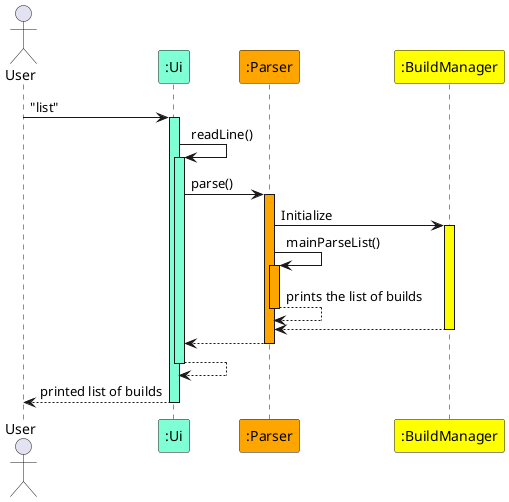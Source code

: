 @startuml

actor User
Participant ":Ui" as Ui #AquaMarine
Participant ":Parser" as Parser #Orange
Participant ":BuildManager" as BuildManager #Yellow

User -> Ui ++ #AquaMarine : "list"

Ui -> Ui ++ #AquaMarine : readLine()

Ui -> Parser ++ #Orange : parse()

Parser -> BuildManager ++ #Yellow : Initialize

Parser -> Parser ++ #Orange : mainParseList()

return prints the list of builds

return

return

return

return printed list of builds
@enduml